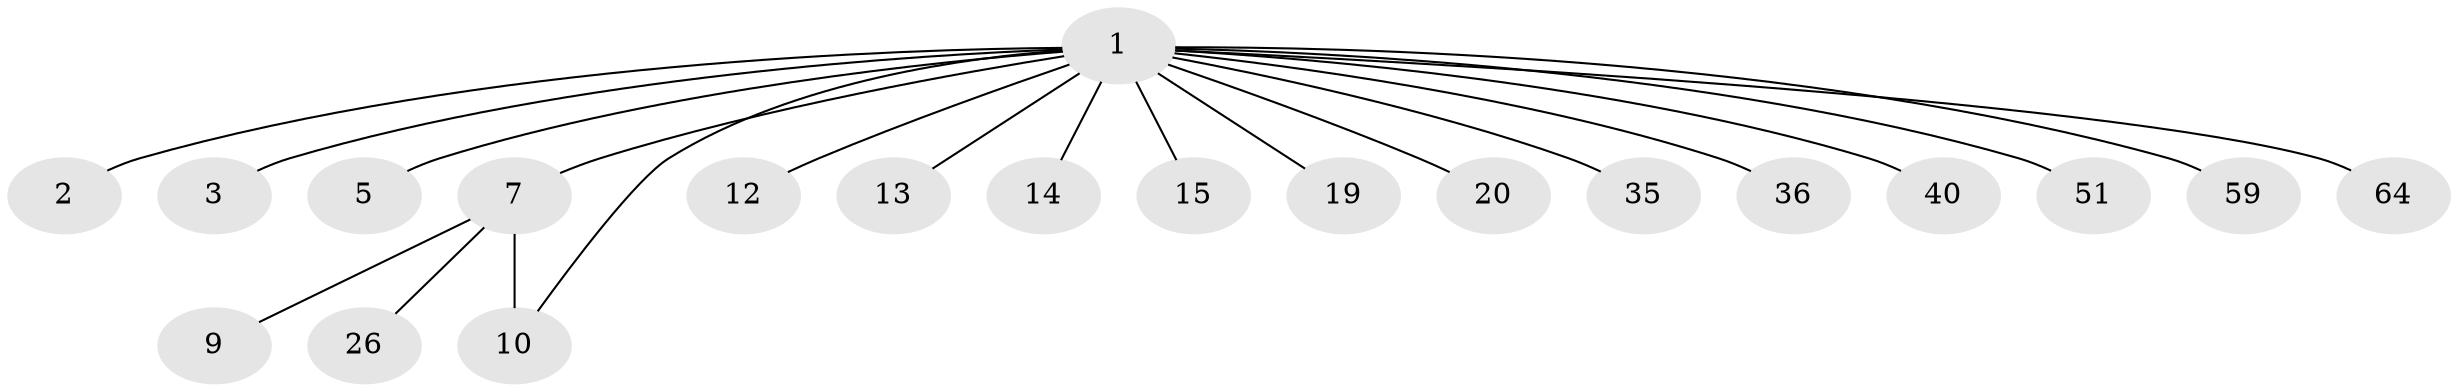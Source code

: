 // original degree distribution, {24: 0.014925373134328358, 1: 0.6268656716417911, 3: 0.1791044776119403, 11: 0.014925373134328358, 2: 0.1044776119402985, 9: 0.014925373134328358, 4: 0.04477611940298507}
// Generated by graph-tools (version 1.1) at 2025/18/03/04/25 18:18:19]
// undirected, 20 vertices, 20 edges
graph export_dot {
graph [start="1"]
  node [color=gray90,style=filled];
  1 [super="+6+49+4"];
  2;
  3 [super="+11+25"];
  5;
  7 [super="+8+29+45+44+62+54+17+16"];
  9 [super="+48"];
  10 [super="+53+47+56+58+31+27+23"];
  12 [super="+52+22"];
  13 [super="+24+65"];
  14 [super="+30"];
  15 [super="+34"];
  19 [super="+39"];
  20 [super="+60+46"];
  26 [super="+67"];
  35;
  36;
  40;
  51;
  59;
  64;
  1 -- 2;
  1 -- 3;
  1 -- 5;
  1 -- 7 [weight=3];
  1 -- 10;
  1 -- 12;
  1 -- 13;
  1 -- 14;
  1 -- 15 [weight=2];
  1 -- 19;
  1 -- 20;
  1 -- 35;
  1 -- 36;
  1 -- 40;
  1 -- 51;
  1 -- 59;
  1 -- 64;
  7 -- 10 [weight=4];
  7 -- 9;
  7 -- 26;
}
